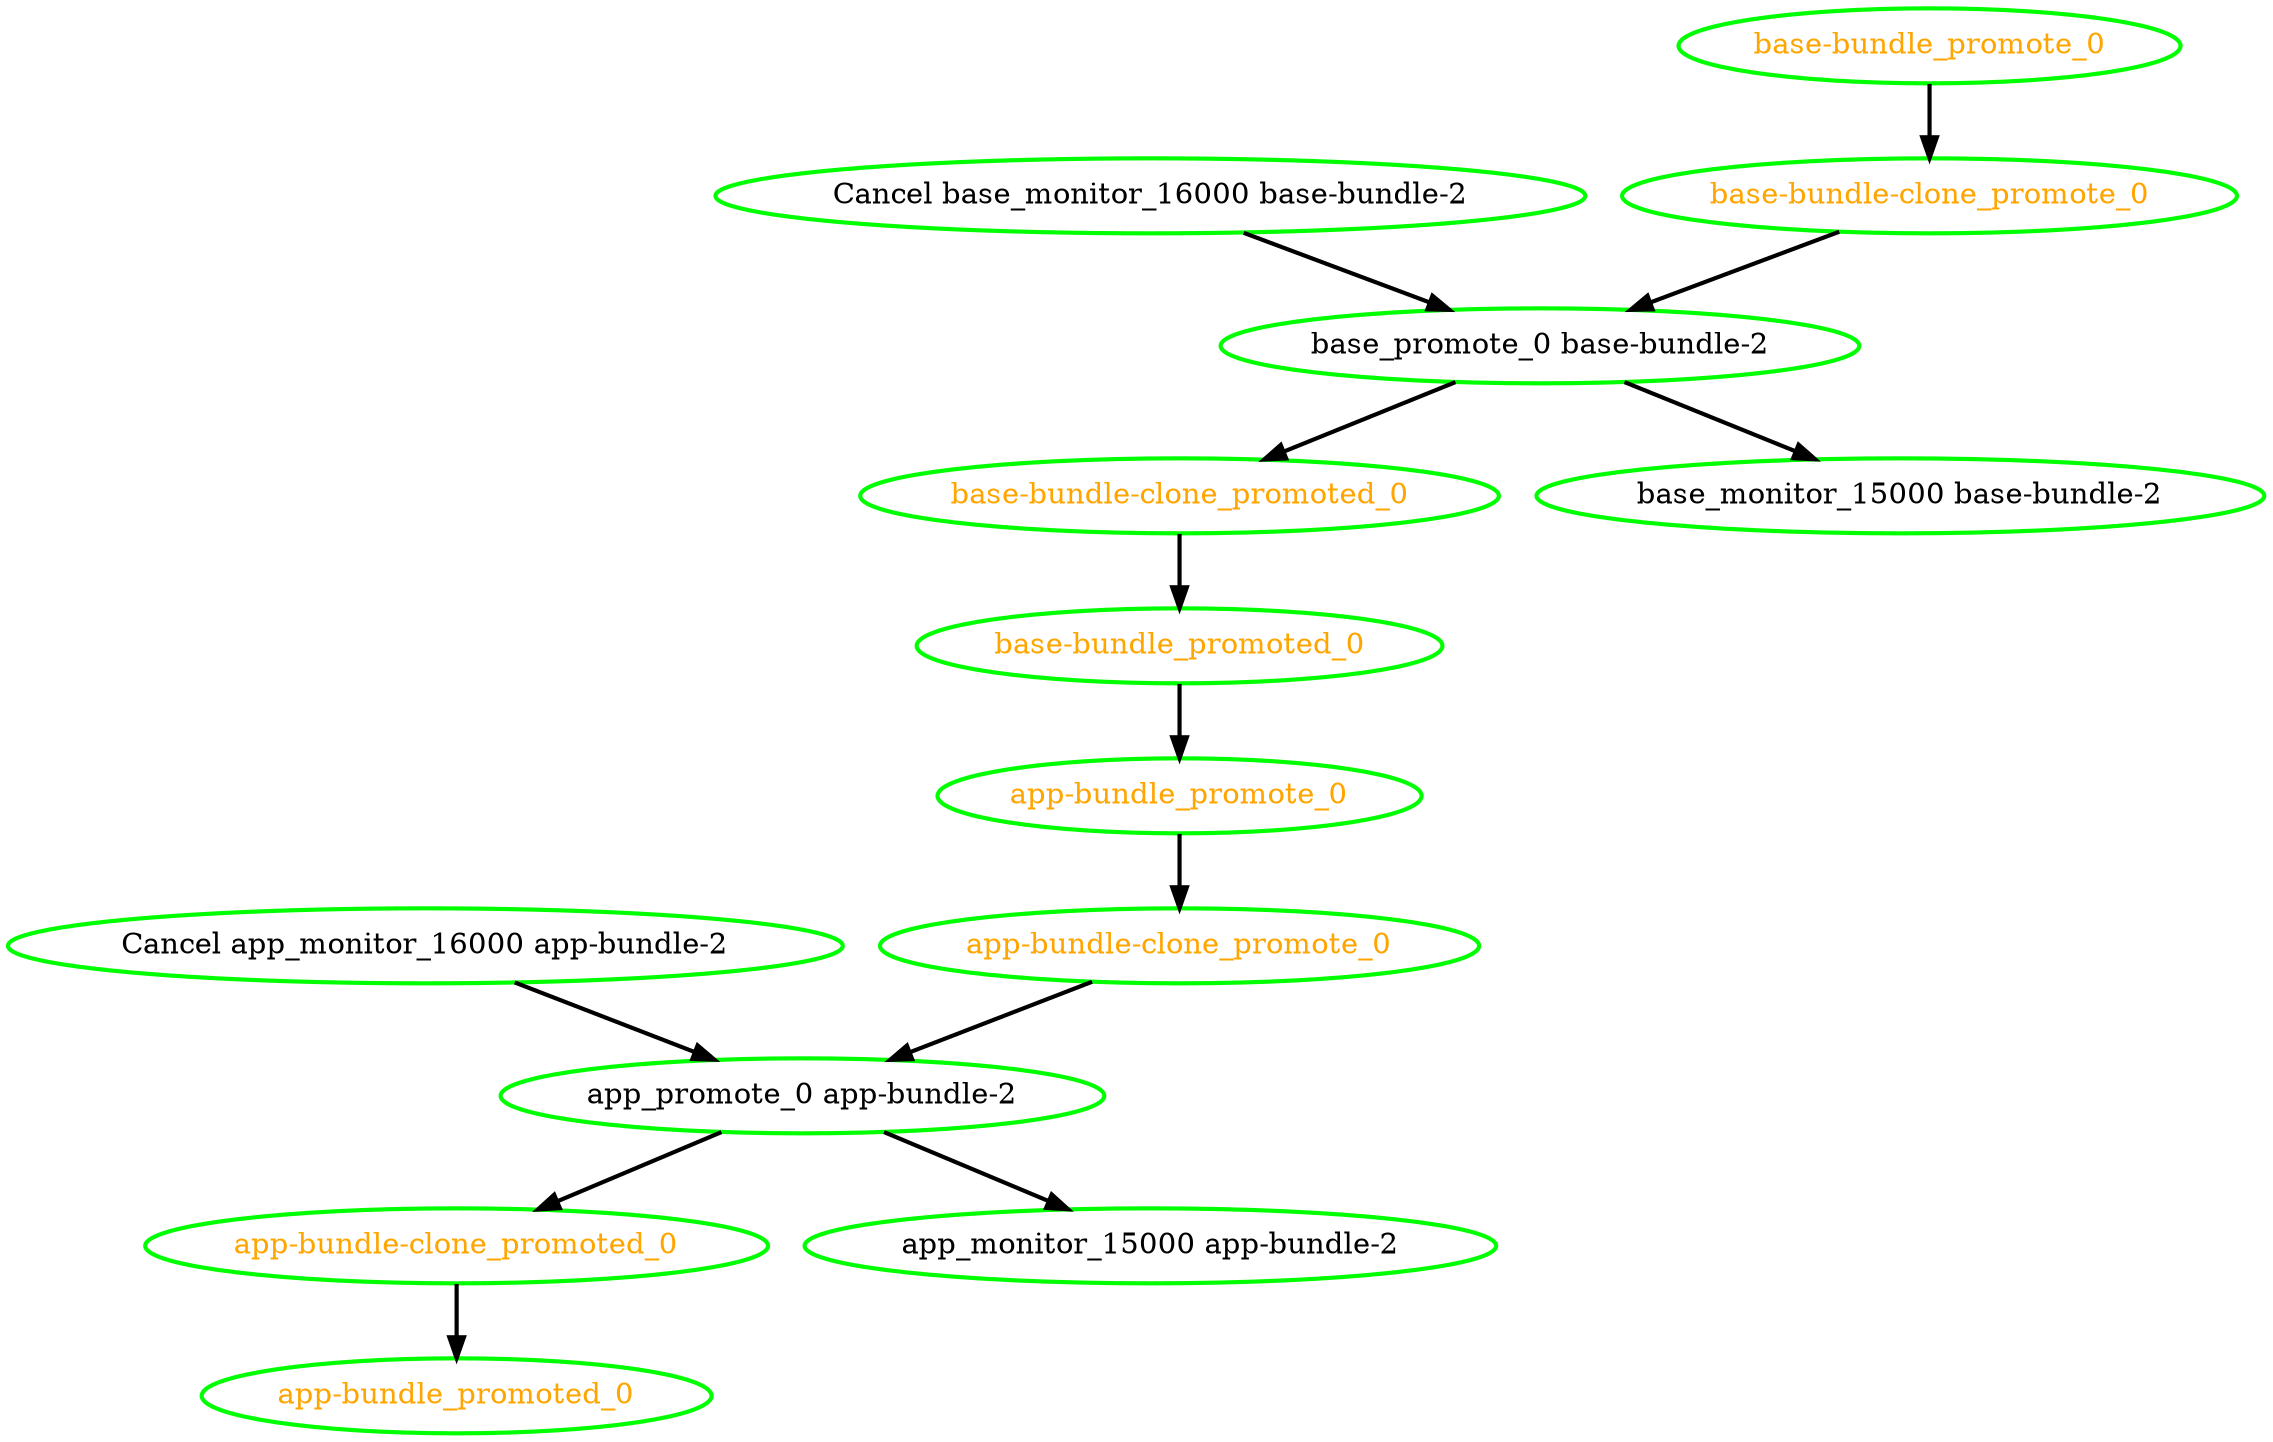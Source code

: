  digraph "g" {
"Cancel app_monitor_16000 app-bundle-2" -> "app_promote_0 app-bundle-2" [ style = bold]
"Cancel app_monitor_16000 app-bundle-2" [ style=bold color="green" fontcolor="black"]
"Cancel base_monitor_16000 base-bundle-2" -> "base_promote_0 base-bundle-2" [ style = bold]
"Cancel base_monitor_16000 base-bundle-2" [ style=bold color="green" fontcolor="black"]
"app-bundle-clone_promote_0" -> "app_promote_0 app-bundle-2" [ style = bold]
"app-bundle-clone_promote_0" [ style=bold color="green" fontcolor="orange"]
"app-bundle-clone_promoted_0" -> "app-bundle_promoted_0" [ style = bold]
"app-bundle-clone_promoted_0" [ style=bold color="green" fontcolor="orange"]
"app-bundle_promote_0" -> "app-bundle-clone_promote_0" [ style = bold]
"app-bundle_promote_0" [ style=bold color="green" fontcolor="orange"]
"app-bundle_promoted_0" [ style=bold color="green" fontcolor="orange"]
"app_monitor_15000 app-bundle-2" [ style=bold color="green" fontcolor="black"]
"app_promote_0 app-bundle-2" -> "app-bundle-clone_promoted_0" [ style = bold]
"app_promote_0 app-bundle-2" -> "app_monitor_15000 app-bundle-2" [ style = bold]
"app_promote_0 app-bundle-2" [ style=bold color="green" fontcolor="black"]
"base-bundle-clone_promote_0" -> "base_promote_0 base-bundle-2" [ style = bold]
"base-bundle-clone_promote_0" [ style=bold color="green" fontcolor="orange"]
"base-bundle-clone_promoted_0" -> "base-bundle_promoted_0" [ style = bold]
"base-bundle-clone_promoted_0" [ style=bold color="green" fontcolor="orange"]
"base-bundle_promote_0" -> "base-bundle-clone_promote_0" [ style = bold]
"base-bundle_promote_0" [ style=bold color="green" fontcolor="orange"]
"base-bundle_promoted_0" -> "app-bundle_promote_0" [ style = bold]
"base-bundle_promoted_0" [ style=bold color="green" fontcolor="orange"]
"base_monitor_15000 base-bundle-2" [ style=bold color="green" fontcolor="black"]
"base_promote_0 base-bundle-2" -> "base-bundle-clone_promoted_0" [ style = bold]
"base_promote_0 base-bundle-2" -> "base_monitor_15000 base-bundle-2" [ style = bold]
"base_promote_0 base-bundle-2" [ style=bold color="green" fontcolor="black"]
}
